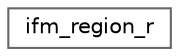 digraph "Graphical Class Hierarchy"
{
 // LATEX_PDF_SIZE
  bgcolor="transparent";
  edge [fontname=Helvetica,fontsize=10,labelfontname=Helvetica,labelfontsize=10];
  node [fontname=Helvetica,fontsize=10,shape=box,height=0.2,width=0.4];
  rankdir="LR";
  Node0 [id="Node000000",label="ifm_region_r",height=0.2,width=0.4,color="grey40", fillcolor="white", style="filled",URL="$structifm__region__r.html",tooltip=" "];
}
